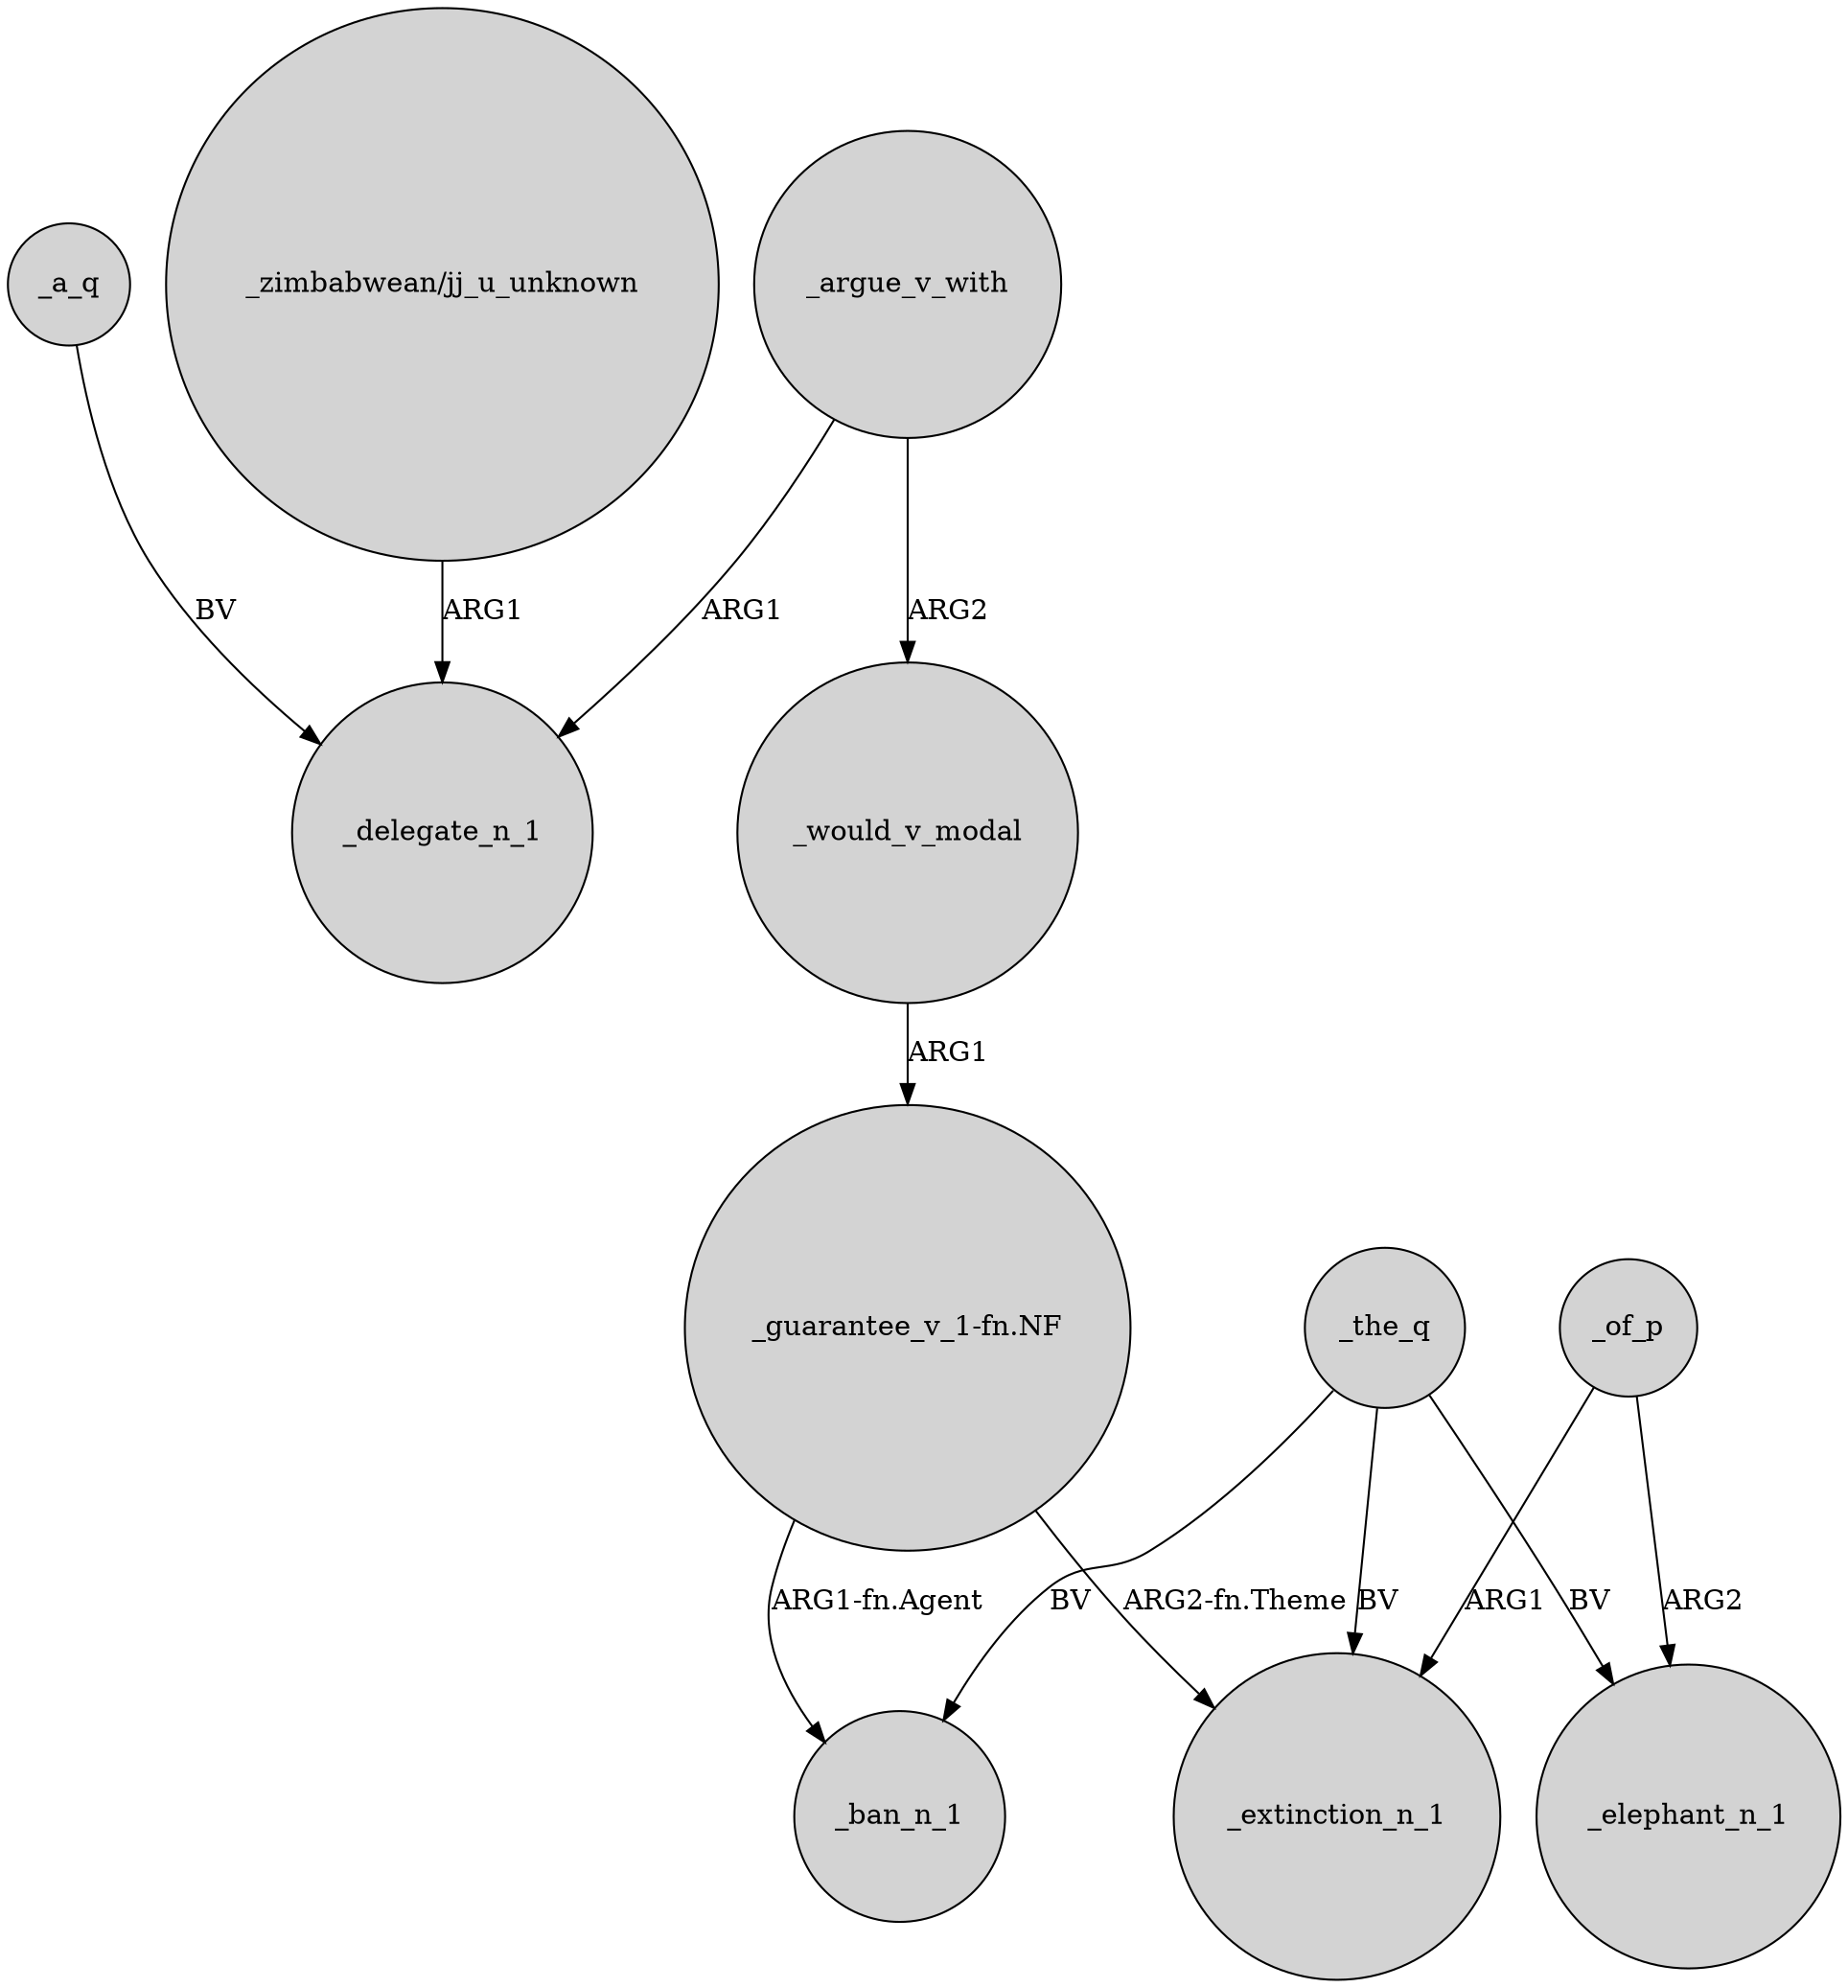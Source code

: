 digraph {
	node [shape=circle style=filled]
	_a_q -> _delegate_n_1 [label=BV]
	_the_q -> _elephant_n_1 [label=BV]
	_the_q -> _ban_n_1 [label=BV]
	"_guarantee_v_1-fn.NF" -> _ban_n_1 [label="ARG1-fn.Agent"]
	"_zimbabwean/jj_u_unknown" -> _delegate_n_1 [label=ARG1]
	_argue_v_with -> _delegate_n_1 [label=ARG1]
	_the_q -> _extinction_n_1 [label=BV]
	"_guarantee_v_1-fn.NF" -> _extinction_n_1 [label="ARG2-fn.Theme"]
	_of_p -> _elephant_n_1 [label=ARG2]
	_argue_v_with -> _would_v_modal [label=ARG2]
	_would_v_modal -> "_guarantee_v_1-fn.NF" [label=ARG1]
	_of_p -> _extinction_n_1 [label=ARG1]
}
